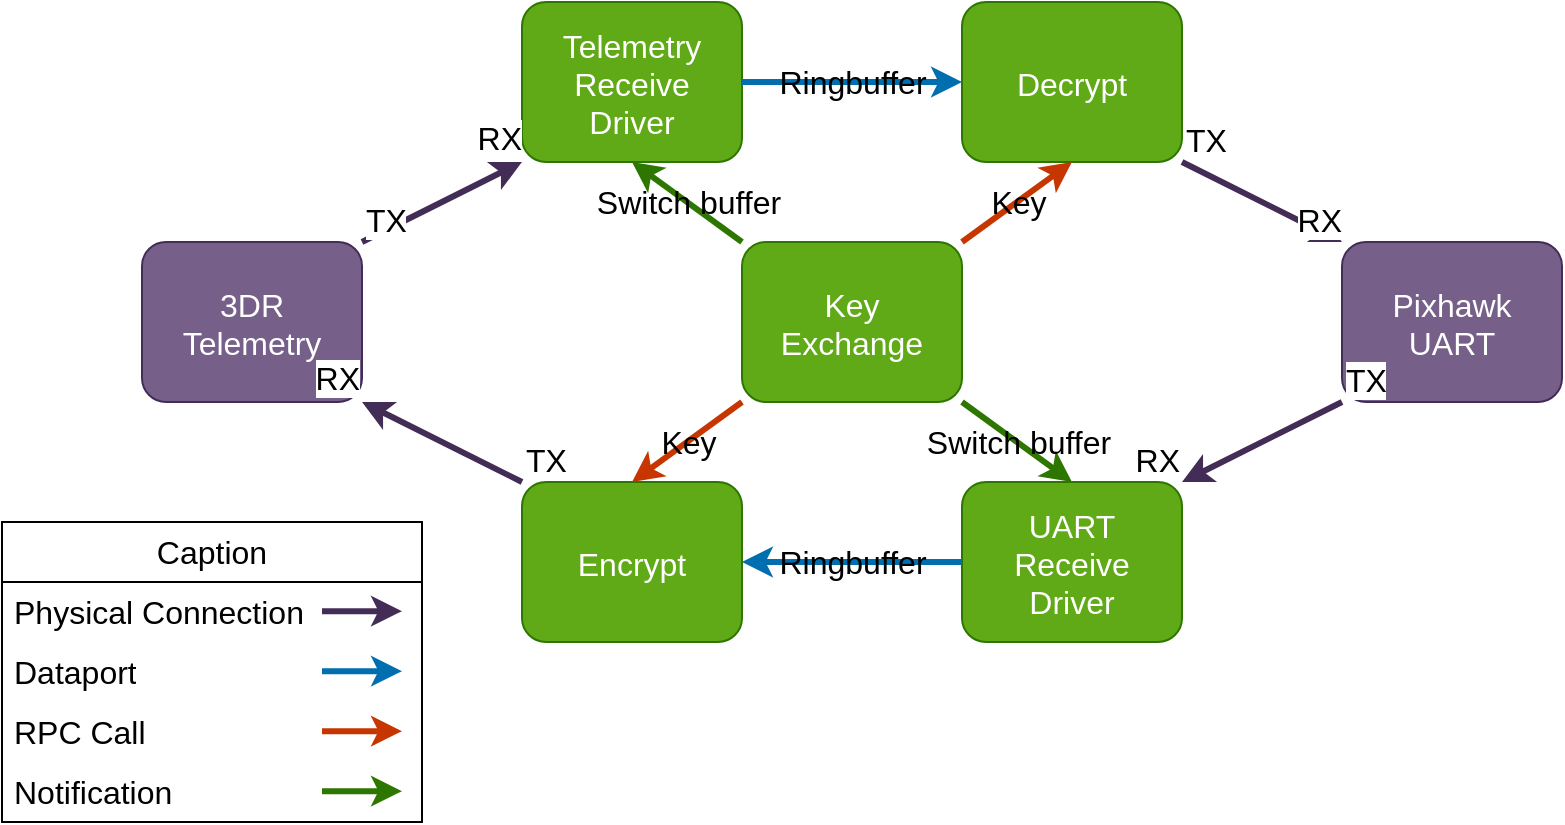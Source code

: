 <mxfile>
    <diagram id="IfaHLEzc9hbXiV-kEbx_" name="Page-1">
        <mxGraphModel dx="1276" dy="851" grid="1" gridSize="10" guides="1" tooltips="1" connect="1" arrows="1" fold="1" page="1" pageScale="1" pageWidth="1600" pageHeight="900" math="0" shadow="0">
            <root>
                <mxCell id="0"/>
                <mxCell id="1" parent="0"/>
                <mxCell id="3" value="3DR&#10;Telemetry" style="rounded=1;fillColor=#76608a;fontColor=#ffffff;strokeColor=#432D57;fontSize=16;" parent="1" vertex="1">
                    <mxGeometry x="500" y="350" width="110" height="80" as="geometry"/>
                </mxCell>
                <mxCell id="5" value="Telemetry&#10;Receive&#10;Driver" style="rounded=1;fillColor=#60a917;fontColor=#ffffff;strokeColor=#2D7600;fontSize=16;" parent="1" vertex="1">
                    <mxGeometry x="690" y="230" width="110" height="80" as="geometry"/>
                </mxCell>
                <mxCell id="8" value="Decrypt" style="rounded=1;fillColor=#60a917;fontColor=#ffffff;strokeColor=#2D7600;fontSize=16;" parent="1" vertex="1">
                    <mxGeometry x="910" y="230" width="110" height="80" as="geometry"/>
                </mxCell>
                <mxCell id="9" value="Encrypt" style="rounded=1;fillColor=#60a917;fontColor=#ffffff;strokeColor=#2D7600;fontSize=16;" parent="1" vertex="1">
                    <mxGeometry x="690" y="470" width="110" height="80" as="geometry"/>
                </mxCell>
                <mxCell id="11" value="Pixhawk&#10;UART" style="rounded=1;fillColor=#76608a;fontColor=#ffffff;strokeColor=#432D57;fontSize=16;" parent="1" vertex="1">
                    <mxGeometry x="1100" y="350" width="110" height="80" as="geometry"/>
                </mxCell>
                <mxCell id="22" value="UART&#10;Receive&#10;Driver" style="rounded=1;fillColor=#60a917;fontColor=#ffffff;strokeColor=#2D7600;fontSize=16;" parent="1" vertex="1">
                    <mxGeometry x="910" y="470" width="110" height="80" as="geometry"/>
                </mxCell>
                <mxCell id="27" value="Key&#10;Exchange" style="rounded=1;fillColor=#60a917;fontColor=#ffffff;strokeColor=#2D7600;fontSize=16;" parent="1" vertex="1">
                    <mxGeometry x="800" y="350" width="110" height="80" as="geometry"/>
                </mxCell>
                <mxCell id="30" value="&lt;font style=&quot;font-size: 16px;&quot;&gt;Caption&lt;/font&gt;" style="swimlane;fontStyle=0;childLayout=stackLayout;horizontal=1;startSize=30;horizontalStack=0;resizeParent=1;resizeParentMax=0;resizeLast=0;collapsible=1;marginBottom=0;whiteSpace=wrap;html=1;" parent="1" vertex="1">
                    <mxGeometry x="430" y="490" width="210" height="150" as="geometry"/>
                </mxCell>
                <mxCell id="31" value="&lt;font style=&quot;font-size: 16px;&quot;&gt;Physical Connection&lt;/font&gt;" style="text;strokeColor=none;fillColor=none;align=left;verticalAlign=middle;spacingLeft=4;spacingRight=4;overflow=hidden;points=[[0,0.5],[1,0.5]];portConstraint=eastwest;rotatable=0;whiteSpace=wrap;html=1;" parent="30" vertex="1">
                    <mxGeometry y="30" width="210" height="30" as="geometry"/>
                </mxCell>
                <mxCell id="28" value="" style="edgeStyle=none;exitX=1;exitY=0;exitDx=0;exitDy=0;strokeWidth=3;fillColor=#76608a;strokeColor=#432D57;" parent="30" edge="1">
                    <mxGeometry relative="1" as="geometry">
                        <mxPoint x="160" y="44.58" as="sourcePoint"/>
                        <mxPoint x="200" y="44.58" as="targetPoint"/>
                    </mxGeometry>
                </mxCell>
                <mxCell id="32" value="&lt;font style=&quot;font-size: 16px;&quot;&gt;Dataport&lt;/font&gt;" style="text;strokeColor=none;fillColor=none;align=left;verticalAlign=middle;spacingLeft=4;spacingRight=4;overflow=hidden;points=[[0,0.5],[1,0.5]];portConstraint=eastwest;rotatable=0;whiteSpace=wrap;html=1;" parent="30" vertex="1">
                    <mxGeometry y="60" width="210" height="30" as="geometry"/>
                </mxCell>
                <mxCell id="34" value="" style="edgeStyle=none;exitX=1;exitY=0;exitDx=0;exitDy=0;strokeWidth=3;fillColor=#1ba1e2;strokeColor=#006EAF;" parent="30" edge="1">
                    <mxGeometry relative="1" as="geometry">
                        <mxPoint x="160" y="74.58" as="sourcePoint"/>
                        <mxPoint x="200" y="74.58" as="targetPoint"/>
                    </mxGeometry>
                </mxCell>
                <mxCell id="35" value="" style="edgeStyle=none;exitX=1;exitY=0;exitDx=0;exitDy=0;strokeWidth=3;fillColor=#fa6800;strokeColor=#C73500;" parent="30" edge="1">
                    <mxGeometry relative="1" as="geometry">
                        <mxPoint x="160" y="104.58" as="sourcePoint"/>
                        <mxPoint x="200" y="104.58" as="targetPoint"/>
                    </mxGeometry>
                </mxCell>
                <mxCell id="33" value="&lt;font style=&quot;font-size: 16px;&quot;&gt;RPC Call&lt;/font&gt;" style="text;strokeColor=none;fillColor=none;align=left;verticalAlign=middle;spacingLeft=4;spacingRight=4;overflow=hidden;points=[[0,0.5],[1,0.5]];portConstraint=eastwest;rotatable=0;whiteSpace=wrap;html=1;" parent="30" vertex="1">
                    <mxGeometry y="90" width="210" height="30" as="geometry"/>
                </mxCell>
                <mxCell id="37" value="" style="edgeStyle=none;exitX=1;exitY=0;exitDx=0;exitDy=0;strokeWidth=3;fillColor=#60a917;strokeColor=#2D7600;" parent="30" edge="1">
                    <mxGeometry relative="1" as="geometry">
                        <mxPoint x="160" y="134.58" as="sourcePoint"/>
                        <mxPoint x="200" y="134.58" as="targetPoint"/>
                    </mxGeometry>
                </mxCell>
                <mxCell id="36" value="&lt;font style=&quot;font-size: 16px;&quot;&gt;Notification&lt;/font&gt;" style="text;strokeColor=none;fillColor=none;align=left;verticalAlign=middle;spacingLeft=4;spacingRight=4;overflow=hidden;points=[[0,0.5],[1,0.5]];portConstraint=eastwest;rotatable=0;whiteSpace=wrap;html=1;" parent="30" vertex="1">
                    <mxGeometry y="120" width="210" height="30" as="geometry"/>
                </mxCell>
                <mxCell id="44" value="" style="endArrow=classic;html=1;exitX=0;exitY=0;exitDx=0;exitDy=0;entryX=0.5;entryY=1;entryDx=0;entryDy=0;strokeWidth=3;fillColor=#60a917;strokeColor=#2D7600;" parent="1" source="27" target="5" edge="1">
                    <mxGeometry relative="1" as="geometry">
                        <mxPoint x="630" y="370" as="sourcePoint"/>
                        <mxPoint x="710" y="330" as="targetPoint"/>
                    </mxGeometry>
                </mxCell>
                <mxCell id="45" value="&lt;font style=&quot;font-size: 16px;&quot;&gt;Switch buffer&lt;/font&gt;" style="edgeLabel;resizable=0;html=1;align=center;verticalAlign=middle;labelBackgroundColor=none;" parent="44" connectable="0" vertex="1">
                    <mxGeometry relative="1" as="geometry"/>
                </mxCell>
                <mxCell id="46" value="" style="endArrow=classic;html=1;exitX=1;exitY=1;exitDx=0;exitDy=0;entryX=0.5;entryY=0;entryDx=0;entryDy=0;strokeWidth=3;fillColor=#60a917;strokeColor=#2D7600;" parent="1" source="27" target="22" edge="1">
                    <mxGeometry relative="1" as="geometry">
                        <mxPoint x="640" y="380" as="sourcePoint"/>
                        <mxPoint x="720" y="340" as="targetPoint"/>
                    </mxGeometry>
                </mxCell>
                <mxCell id="47" value="&lt;font style=&quot;font-size: 16px;&quot;&gt;Switch buffer&lt;/font&gt;" style="edgeLabel;resizable=0;html=1;align=center;verticalAlign=middle;labelBackgroundColor=none;" parent="46" connectable="0" vertex="1">
                    <mxGeometry relative="1" as="geometry"/>
                </mxCell>
                <mxCell id="48" value="" style="endArrow=classic;html=1;exitX=1;exitY=0;exitDx=0;exitDy=0;entryX=0.5;entryY=1;entryDx=0;entryDy=0;strokeWidth=3;fillColor=#fa6800;strokeColor=#C73500;" parent="1" source="27" target="8" edge="1">
                    <mxGeometry relative="1" as="geometry">
                        <mxPoint x="650" y="390" as="sourcePoint"/>
                        <mxPoint x="730" y="350" as="targetPoint"/>
                    </mxGeometry>
                </mxCell>
                <mxCell id="49" value="&lt;font style=&quot;font-size: 16px;&quot;&gt;Key&lt;/font&gt;" style="edgeLabel;resizable=0;html=1;align=center;verticalAlign=middle;labelBackgroundColor=none;" parent="48" connectable="0" vertex="1">
                    <mxGeometry relative="1" as="geometry"/>
                </mxCell>
                <mxCell id="50" value="" style="endArrow=classic;html=1;exitX=0;exitY=1;exitDx=0;exitDy=0;entryX=0.5;entryY=0;entryDx=0;entryDy=0;strokeWidth=3;fillColor=#fa6800;strokeColor=#C73500;" parent="1" source="27" target="9" edge="1">
                    <mxGeometry relative="1" as="geometry">
                        <mxPoint x="920" y="360" as="sourcePoint"/>
                        <mxPoint x="975" y="320" as="targetPoint"/>
                    </mxGeometry>
                </mxCell>
                <mxCell id="51" value="&lt;font style=&quot;font-size: 16px;&quot;&gt;Key&lt;/font&gt;" style="edgeLabel;resizable=0;html=1;align=center;verticalAlign=middle;labelBackgroundColor=none;" parent="50" connectable="0" vertex="1">
                    <mxGeometry relative="1" as="geometry"/>
                </mxCell>
                <mxCell id="52" value="" style="endArrow=classic;html=1;exitX=1;exitY=0.5;exitDx=0;exitDy=0;entryX=0;entryY=0.5;entryDx=0;entryDy=0;strokeWidth=3;fillColor=#1ba1e2;strokeColor=#006EAF;" parent="1" source="5" target="8" edge="1">
                    <mxGeometry relative="1" as="geometry">
                        <mxPoint x="930" y="370" as="sourcePoint"/>
                        <mxPoint x="985" y="330" as="targetPoint"/>
                    </mxGeometry>
                </mxCell>
                <mxCell id="53" value="&lt;font style=&quot;font-size: 16px;&quot;&gt;Ringbuffer&lt;/font&gt;" style="edgeLabel;resizable=0;html=1;align=center;verticalAlign=middle;labelBackgroundColor=none;" parent="52" connectable="0" vertex="1">
                    <mxGeometry relative="1" as="geometry"/>
                </mxCell>
                <mxCell id="54" value="" style="endArrow=classic;html=1;exitX=0;exitY=0.5;exitDx=0;exitDy=0;entryX=1;entryY=0.5;entryDx=0;entryDy=0;strokeWidth=3;fillColor=#1ba1e2;strokeColor=#006EAF;" parent="1" source="22" target="9" edge="1">
                    <mxGeometry relative="1" as="geometry">
                        <mxPoint x="810" y="280" as="sourcePoint"/>
                        <mxPoint x="920" y="280" as="targetPoint"/>
                    </mxGeometry>
                </mxCell>
                <mxCell id="55" value="&lt;font style=&quot;font-size: 16px;&quot;&gt;Ringbuffer&lt;/font&gt;" style="edgeLabel;resizable=0;html=1;align=center;verticalAlign=middle;labelBackgroundColor=none;" parent="54" connectable="0" vertex="1">
                    <mxGeometry relative="1" as="geometry"/>
                </mxCell>
                <mxCell id="59" value="" style="endArrow=classic;html=1;exitX=1;exitY=0;exitDx=0;exitDy=0;entryX=0;entryY=1;entryDx=0;entryDy=0;strokeWidth=3;fillColor=#76608a;strokeColor=#432D57;" edge="1" parent="1" source="3" target="5">
                    <mxGeometry relative="1" as="geometry">
                        <mxPoint x="620" y="349" as="sourcePoint"/>
                        <mxPoint x="780" y="349" as="targetPoint"/>
                    </mxGeometry>
                </mxCell>
                <mxCell id="61" value="&lt;font style=&quot;font-size: 16px;&quot;&gt;TX&lt;/font&gt;" style="edgeLabel;resizable=0;html=1;align=left;verticalAlign=bottom;" connectable="0" vertex="1" parent="59">
                    <mxGeometry x="-1" relative="1" as="geometry"/>
                </mxCell>
                <mxCell id="62" value="&lt;font style=&quot;font-size: 16px;&quot;&gt;RX&lt;/font&gt;" style="edgeLabel;resizable=0;html=1;align=right;verticalAlign=bottom;" connectable="0" vertex="1" parent="59">
                    <mxGeometry x="1" relative="1" as="geometry"/>
                </mxCell>
                <mxCell id="63" value="" style="endArrow=classic;html=1;exitX=0;exitY=0;exitDx=0;exitDy=0;entryX=1;entryY=1;entryDx=0;entryDy=0;strokeWidth=3;fillColor=#76608a;strokeColor=#432D57;" edge="1" parent="1" source="9" target="3">
                    <mxGeometry relative="1" as="geometry">
                        <mxPoint x="620" y="360" as="sourcePoint"/>
                        <mxPoint x="700" y="320" as="targetPoint"/>
                    </mxGeometry>
                </mxCell>
                <mxCell id="65" value="&lt;font style=&quot;font-size: 16px;&quot;&gt;TX&lt;/font&gt;" style="edgeLabel;resizable=0;html=1;align=left;verticalAlign=bottom;" connectable="0" vertex="1" parent="63">
                    <mxGeometry x="-1" relative="1" as="geometry"/>
                </mxCell>
                <mxCell id="66" value="&lt;font style=&quot;font-size: 16px;&quot;&gt;RX&lt;/font&gt;" style="edgeLabel;resizable=0;html=1;align=right;verticalAlign=bottom;" connectable="0" vertex="1" parent="63">
                    <mxGeometry x="1" relative="1" as="geometry"/>
                </mxCell>
                <mxCell id="67" value="" style="endArrow=classic;html=1;exitX=1;exitY=1;exitDx=0;exitDy=0;entryX=0;entryY=0;entryDx=0;entryDy=0;strokeWidth=3;fillColor=#76608a;strokeColor=#432D57;" edge="1" parent="1" source="8" target="11">
                    <mxGeometry relative="1" as="geometry">
                        <mxPoint x="630" y="370" as="sourcePoint"/>
                        <mxPoint x="710" y="330" as="targetPoint"/>
                    </mxGeometry>
                </mxCell>
                <mxCell id="69" value="&lt;font style=&quot;font-size: 16px;&quot;&gt;TX&lt;/font&gt;" style="edgeLabel;resizable=0;html=1;align=left;verticalAlign=bottom;" connectable="0" vertex="1" parent="67">
                    <mxGeometry x="-1" relative="1" as="geometry"/>
                </mxCell>
                <mxCell id="70" value="&lt;font style=&quot;font-size: 16px;&quot;&gt;RX&lt;/font&gt;" style="edgeLabel;resizable=0;html=1;align=right;verticalAlign=bottom;" connectable="0" vertex="1" parent="67">
                    <mxGeometry x="1" relative="1" as="geometry"/>
                </mxCell>
                <mxCell id="71" value="" style="endArrow=classic;html=1;exitX=0;exitY=1;exitDx=0;exitDy=0;entryX=1;entryY=0;entryDx=0;entryDy=0;strokeWidth=3;fillColor=#76608a;strokeColor=#432D57;" edge="1" parent="1" source="11" target="22">
                    <mxGeometry relative="1" as="geometry">
                        <mxPoint x="640" y="380" as="sourcePoint"/>
                        <mxPoint x="720" y="340" as="targetPoint"/>
                    </mxGeometry>
                </mxCell>
                <mxCell id="73" value="&lt;font style=&quot;font-size: 16px;&quot;&gt;TX&lt;/font&gt;" style="edgeLabel;resizable=0;html=1;align=left;verticalAlign=bottom;" connectable="0" vertex="1" parent="71">
                    <mxGeometry x="-1" relative="1" as="geometry"/>
                </mxCell>
                <mxCell id="74" value="&lt;font style=&quot;font-size: 16px;&quot;&gt;RX&lt;/font&gt;" style="edgeLabel;resizable=0;html=1;align=right;verticalAlign=bottom;" connectable="0" vertex="1" parent="71">
                    <mxGeometry x="1" relative="1" as="geometry"/>
                </mxCell>
            </root>
        </mxGraphModel>
    </diagram>
</mxfile>